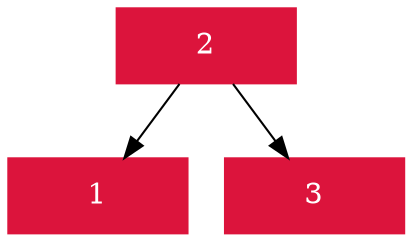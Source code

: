 digraph G{
rankdir=TB;
node [margin=0 shape=box width=1.2 color=crimson fontcolor=white style=filled ];
2->1
2->3

}